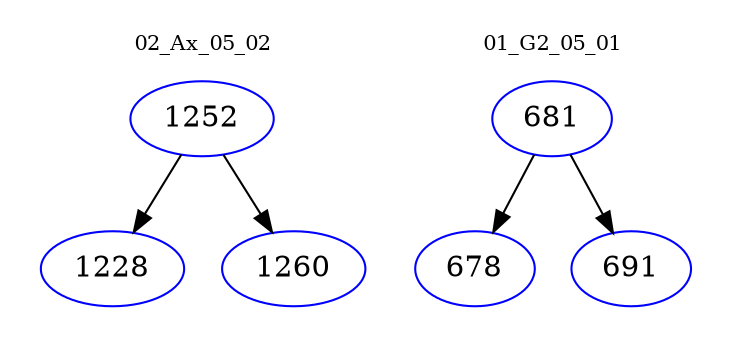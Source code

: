 digraph{
subgraph cluster_0 {
color = white
label = "02_Ax_05_02";
fontsize=10;
T0_1252 [label="1252", color="blue"]
T0_1252 -> T0_1228 [color="black"]
T0_1228 [label="1228", color="blue"]
T0_1252 -> T0_1260 [color="black"]
T0_1260 [label="1260", color="blue"]
}
subgraph cluster_1 {
color = white
label = "01_G2_05_01";
fontsize=10;
T1_681 [label="681", color="blue"]
T1_681 -> T1_678 [color="black"]
T1_678 [label="678", color="blue"]
T1_681 -> T1_691 [color="black"]
T1_691 [label="691", color="blue"]
}
}
